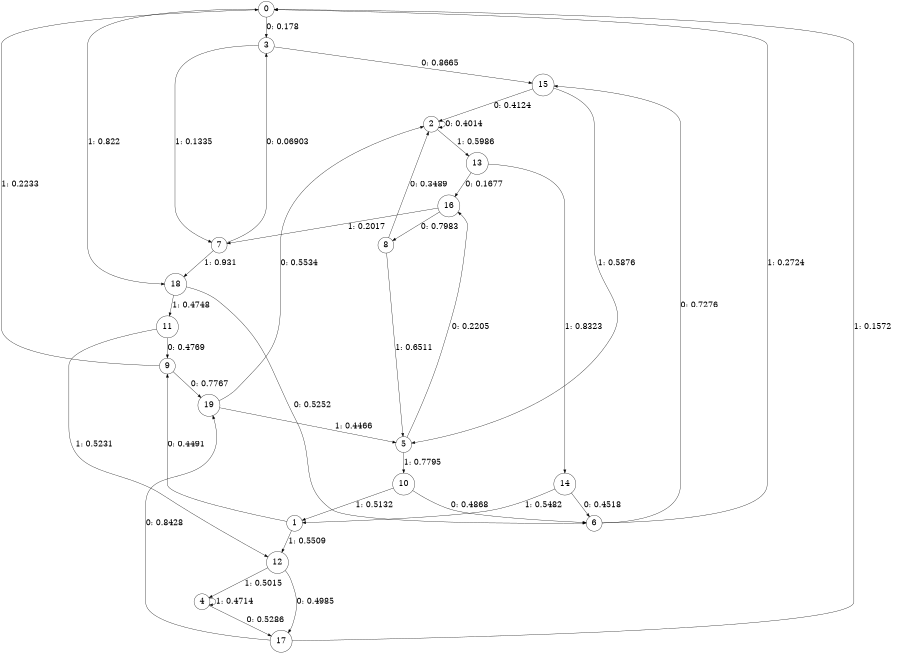 digraph "ch33faceL5" {
size = "6,8.5";
ratio = "fill";
node [shape = circle];
node [fontsize = 24];
edge [fontsize = 24];
0 -> 3 [label = "0: 0.178    "];
0 -> 18 [label = "1: 0.822    "];
1 -> 9 [label = "0: 0.4491   "];
1 -> 12 [label = "1: 0.5509   "];
2 -> 2 [label = "0: 0.4014   "];
2 -> 13 [label = "1: 0.5986   "];
3 -> 15 [label = "0: 0.8665   "];
3 -> 7 [label = "1: 0.1335   "];
4 -> 17 [label = "0: 0.5286   "];
4 -> 4 [label = "1: 0.4714   "];
5 -> 16 [label = "0: 0.2205   "];
5 -> 10 [label = "1: 0.7795   "];
6 -> 15 [label = "0: 0.7276   "];
6 -> 0 [label = "1: 0.2724   "];
7 -> 3 [label = "0: 0.06903  "];
7 -> 18 [label = "1: 0.931    "];
8 -> 2 [label = "0: 0.3489   "];
8 -> 5 [label = "1: 0.6511   "];
9 -> 19 [label = "0: 0.7767   "];
9 -> 0 [label = "1: 0.2233   "];
10 -> 6 [label = "0: 0.4868   "];
10 -> 1 [label = "1: 0.5132   "];
11 -> 9 [label = "0: 0.4769   "];
11 -> 12 [label = "1: 0.5231   "];
12 -> 17 [label = "0: 0.4985   "];
12 -> 4 [label = "1: 0.5015   "];
13 -> 16 [label = "0: 0.1677   "];
13 -> 14 [label = "1: 0.8323   "];
14 -> 6 [label = "0: 0.4518   "];
14 -> 1 [label = "1: 0.5482   "];
15 -> 2 [label = "0: 0.4124   "];
15 -> 5 [label = "1: 0.5876   "];
16 -> 8 [label = "0: 0.7983   "];
16 -> 7 [label = "1: 0.2017   "];
17 -> 19 [label = "0: 0.8428   "];
17 -> 0 [label = "1: 0.1572   "];
18 -> 6 [label = "0: 0.5252   "];
18 -> 11 [label = "1: 0.4748   "];
19 -> 2 [label = "0: 0.5534   "];
19 -> 5 [label = "1: 0.4466   "];
}